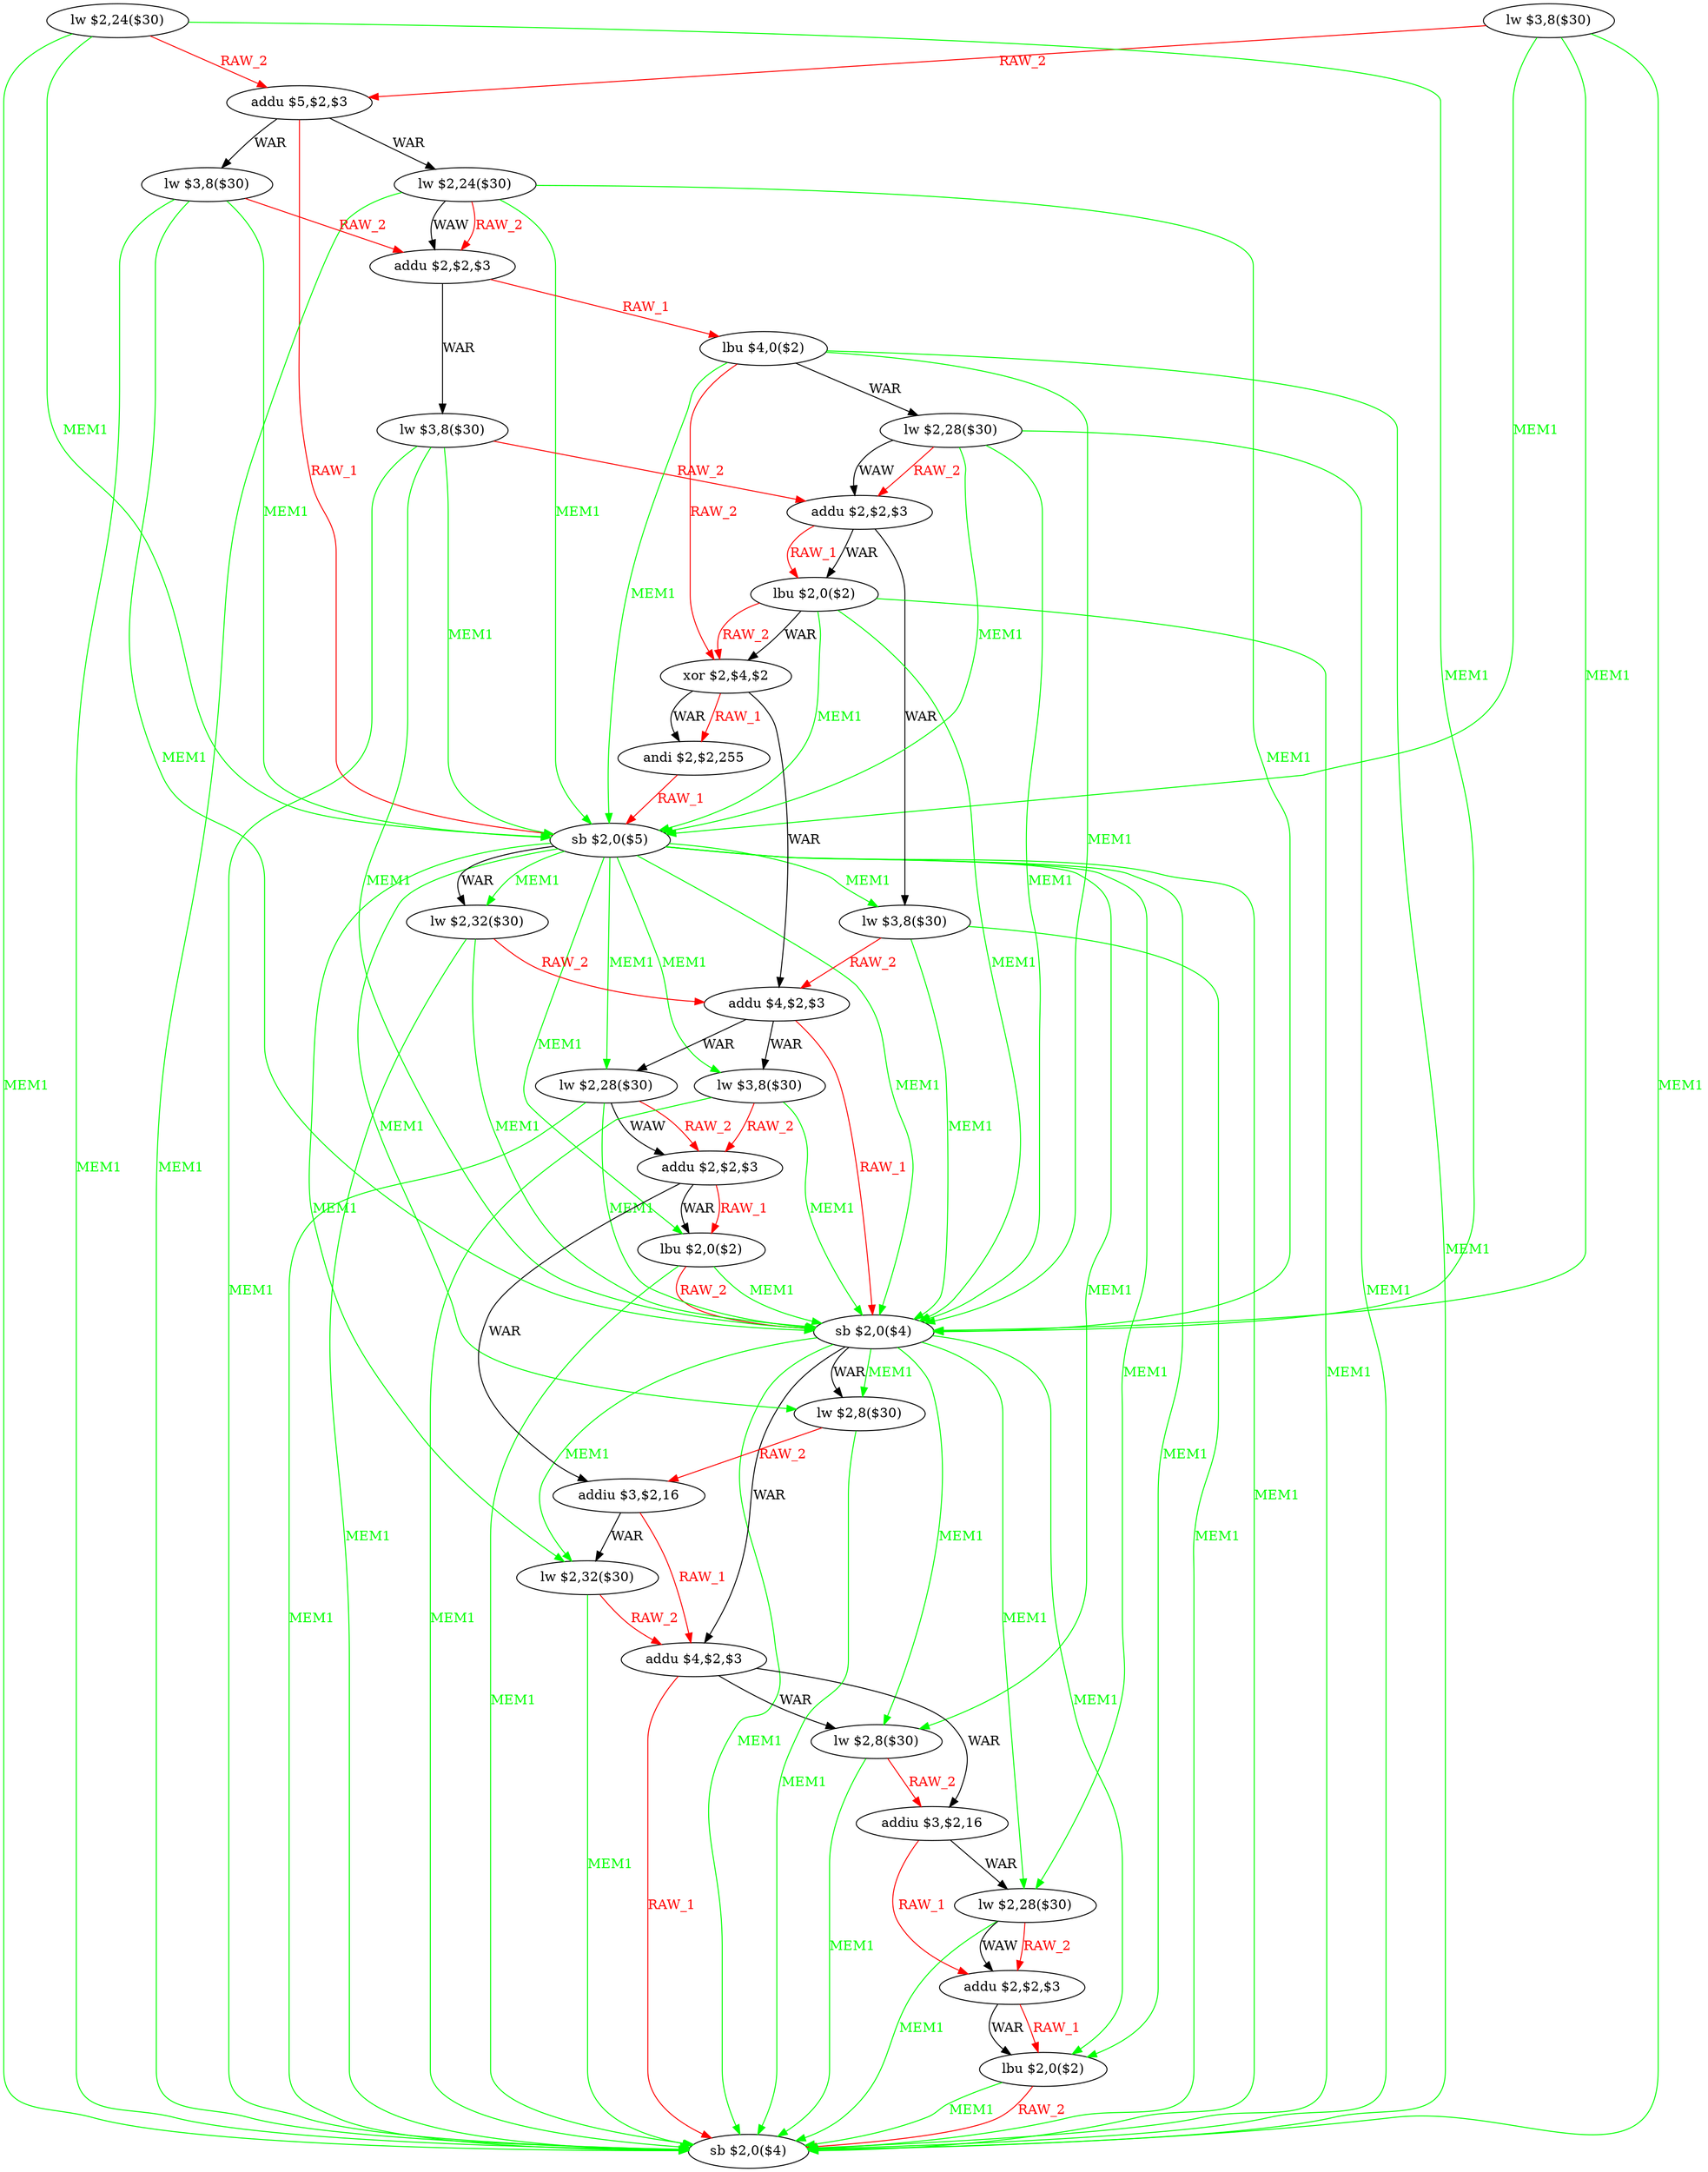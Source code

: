 digraph G1 {
node [shape = ellipse];
i0 [label = "lw $3,8($30)"] ;
i0 ->  i31 [color = green, fontcolor = green, label= "MEM1"];
i0 ->  i21 [color = green, fontcolor = green, label= "MEM1"];
i0 ->  i13 [color = green, fontcolor = green, label= "MEM1"];
i0 ->  i2 [color = red, fontcolor = red, label= "RAW_2"];
i31 [label = "sb $2,0($4)"] ;
i21 [label = "sb $2,0($4)"] ;
i21 ->  i31 [color = green, fontcolor = green, label= "MEM1"];
i21 ->  i30 [color = green, fontcolor = green, label= "MEM1"];
i21 ->  i28 [color = green, fontcolor = green, label= "MEM1"];
i21 ->  i26 [color = green, fontcolor = green, label= "MEM1"];
i21 ->  i25 [label= "WAR"];
i21 ->  i24 [color = green, fontcolor = green, label= "MEM1"];
i21 ->  i22 [label= "WAR"];
i21 ->  i22 [color = green, fontcolor = green, label= "MEM1"];
i30 [label = "lbu $2,0($2)"] ;
i30 ->  i31 [color = red, fontcolor = red, label= "RAW_2"];
i30 ->  i31 [color = green, fontcolor = green, label= "MEM1"];
i28 [label = "lw $2,28($30)"] ;
i28 ->  i31 [color = green, fontcolor = green, label= "MEM1"];
i28 ->  i29 [color = red, fontcolor = red, label= "RAW_2"];
i28 ->  i29 [label= "WAW"];
i29 [label = "addu $2,$2,$3"] ;
i29 ->  i30 [color = red, fontcolor = red, label= "RAW_1"];
i29 ->  i30 [label= "WAR"];
i26 [label = "lw $2,8($30)"] ;
i26 ->  i31 [color = green, fontcolor = green, label= "MEM1"];
i26 ->  i27 [color = red, fontcolor = red, label= "RAW_2"];
i27 [label = "addiu $3,$2,16"] ;
i27 ->  i29 [color = red, fontcolor = red, label= "RAW_1"];
i27 ->  i28 [label= "WAR"];
i25 [label = "addu $4,$2,$3"] ;
i25 ->  i31 [color = red, fontcolor = red, label= "RAW_1"];
i25 ->  i27 [label= "WAR"];
i25 ->  i26 [label= "WAR"];
i24 [label = "lw $2,32($30)"] ;
i24 ->  i31 [color = green, fontcolor = green, label= "MEM1"];
i24 ->  i25 [color = red, fontcolor = red, label= "RAW_2"];
i22 [label = "lw $2,8($30)"] ;
i22 ->  i31 [color = green, fontcolor = green, label= "MEM1"];
i22 ->  i23 [color = red, fontcolor = red, label= "RAW_2"];
i23 [label = "addiu $3,$2,16"] ;
i23 ->  i25 [color = red, fontcolor = red, label= "RAW_1"];
i23 ->  i24 [label= "WAR"];
i13 [label = "sb $2,0($5)"] ;
i13 ->  i31 [color = green, fontcolor = green, label= "MEM1"];
i13 ->  i30 [color = green, fontcolor = green, label= "MEM1"];
i13 ->  i28 [color = green, fontcolor = green, label= "MEM1"];
i13 ->  i26 [color = green, fontcolor = green, label= "MEM1"];
i13 ->  i24 [color = green, fontcolor = green, label= "MEM1"];
i13 ->  i22 [color = green, fontcolor = green, label= "MEM1"];
i13 ->  i21 [color = green, fontcolor = green, label= "MEM1"];
i13 ->  i20 [color = green, fontcolor = green, label= "MEM1"];
i13 ->  i18 [color = green, fontcolor = green, label= "MEM1"];
i13 ->  i17 [color = green, fontcolor = green, label= "MEM1"];
i13 ->  i15 [label= "WAR"];
i13 ->  i15 [color = green, fontcolor = green, label= "MEM1"];
i13 ->  i14 [color = green, fontcolor = green, label= "MEM1"];
i20 [label = "lbu $2,0($2)"] ;
i20 ->  i31 [color = green, fontcolor = green, label= "MEM1"];
i20 ->  i21 [color = red, fontcolor = red, label= "RAW_2"];
i20 ->  i21 [color = green, fontcolor = green, label= "MEM1"];
i18 [label = "lw $2,28($30)"] ;
i18 ->  i31 [color = green, fontcolor = green, label= "MEM1"];
i18 ->  i21 [color = green, fontcolor = green, label= "MEM1"];
i18 ->  i19 [color = red, fontcolor = red, label= "RAW_2"];
i18 ->  i19 [label= "WAW"];
i19 [label = "addu $2,$2,$3"] ;
i19 ->  i23 [label= "WAR"];
i19 ->  i20 [color = red, fontcolor = red, label= "RAW_1"];
i19 ->  i20 [label= "WAR"];
i17 [label = "lw $3,8($30)"] ;
i17 ->  i31 [color = green, fontcolor = green, label= "MEM1"];
i17 ->  i21 [color = green, fontcolor = green, label= "MEM1"];
i17 ->  i19 [color = red, fontcolor = red, label= "RAW_2"];
i15 [label = "lw $2,32($30)"] ;
i15 ->  i31 [color = green, fontcolor = green, label= "MEM1"];
i15 ->  i21 [color = green, fontcolor = green, label= "MEM1"];
i15 ->  i16 [color = red, fontcolor = red, label= "RAW_2"];
i16 [label = "addu $4,$2,$3"] ;
i16 ->  i21 [color = red, fontcolor = red, label= "RAW_1"];
i16 ->  i18 [label= "WAR"];
i16 ->  i17 [label= "WAR"];
i14 [label = "lw $3,8($30)"] ;
i14 ->  i31 [color = green, fontcolor = green, label= "MEM1"];
i14 ->  i21 [color = green, fontcolor = green, label= "MEM1"];
i14 ->  i16 [color = red, fontcolor = red, label= "RAW_2"];
i2 [label = "addu $5,$2,$3"] ;
i2 ->  i13 [color = red, fontcolor = red, label= "RAW_1"];
i2 ->  i4 [label= "WAR"];
i2 ->  i3 [label= "WAR"];
i4 [label = "lw $2,24($30)"] ;
i4 ->  i31 [color = green, fontcolor = green, label= "MEM1"];
i4 ->  i21 [color = green, fontcolor = green, label= "MEM1"];
i4 ->  i13 [color = green, fontcolor = green, label= "MEM1"];
i4 ->  i5 [color = red, fontcolor = red, label= "RAW_2"];
i4 ->  i5 [label= "WAW"];
i5 [label = "addu $2,$2,$3"] ;
i5 ->  i7 [label= "WAR"];
i5 ->  i6 [color = red, fontcolor = red, label= "RAW_1"];
i7 [label = "lw $3,8($30)"] ;
i7 ->  i31 [color = green, fontcolor = green, label= "MEM1"];
i7 ->  i21 [color = green, fontcolor = green, label= "MEM1"];
i7 ->  i13 [color = green, fontcolor = green, label= "MEM1"];
i7 ->  i9 [color = red, fontcolor = red, label= "RAW_2"];
i9 [label = "addu $2,$2,$3"] ;
i9 ->  i14 [label= "WAR"];
i9 ->  i10 [color = red, fontcolor = red, label= "RAW_1"];
i9 ->  i10 [label= "WAR"];
i10 [label = "lbu $2,0($2)"] ;
i10 ->  i31 [color = green, fontcolor = green, label= "MEM1"];
i10 ->  i21 [color = green, fontcolor = green, label= "MEM1"];
i10 ->  i13 [color = green, fontcolor = green, label= "MEM1"];
i10 ->  i11 [color = red, fontcolor = red, label= "RAW_2"];
i10 ->  i11 [label= "WAR"];
i11 [label = "xor $2,$4,$2"] ;
i11 ->  i16 [label= "WAR"];
i11 ->  i12 [color = red, fontcolor = red, label= "RAW_1"];
i11 ->  i12 [label= "WAR"];
i12 [label = "andi $2,$2,255"] ;
i12 ->  i13 [color = red, fontcolor = red, label= "RAW_1"];
i6 [label = "lbu $4,0($2)"] ;
i6 ->  i31 [color = green, fontcolor = green, label= "MEM1"];
i6 ->  i21 [color = green, fontcolor = green, label= "MEM1"];
i6 ->  i13 [color = green, fontcolor = green, label= "MEM1"];
i6 ->  i11 [color = red, fontcolor = red, label= "RAW_2"];
i6 ->  i8 [label= "WAR"];
i8 [label = "lw $2,28($30)"] ;
i8 ->  i31 [color = green, fontcolor = green, label= "MEM1"];
i8 ->  i21 [color = green, fontcolor = green, label= "MEM1"];
i8 ->  i13 [color = green, fontcolor = green, label= "MEM1"];
i8 ->  i9 [color = red, fontcolor = red, label= "RAW_2"];
i8 ->  i9 [label= "WAW"];
i3 [label = "lw $3,8($30)"] ;
i3 ->  i31 [color = green, fontcolor = green, label= "MEM1"];
i3 ->  i21 [color = green, fontcolor = green, label= "MEM1"];
i3 ->  i13 [color = green, fontcolor = green, label= "MEM1"];
i3 ->  i5 [color = red, fontcolor = red, label= "RAW_2"];
i1 [label = "lw $2,24($30)"] ;
i1 ->  i31 [color = green, fontcolor = green, label= "MEM1"];
i1 ->  i21 [color = green, fontcolor = green, label= "MEM1"];
i1 ->  i13 [color = green, fontcolor = green, label= "MEM1"];
i1 ->  i2 [color = red, fontcolor = red, label= "RAW_2"];
}
